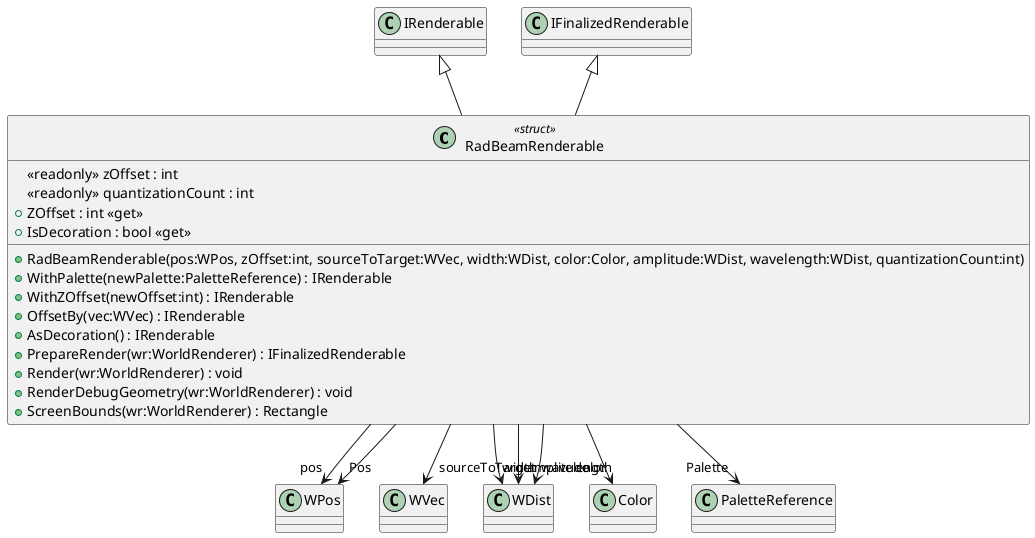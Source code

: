 @startuml
class RadBeamRenderable <<struct>> {
    <<readonly>> zOffset : int
    <<readonly>> quantizationCount : int
    + RadBeamRenderable(pos:WPos, zOffset:int, sourceToTarget:WVec, width:WDist, color:Color, amplitude:WDist, wavelength:WDist, quantizationCount:int)
    + ZOffset : int <<get>>
    + IsDecoration : bool <<get>>
    + WithPalette(newPalette:PaletteReference) : IRenderable
    + WithZOffset(newOffset:int) : IRenderable
    + OffsetBy(vec:WVec) : IRenderable
    + AsDecoration() : IRenderable
    + PrepareRender(wr:WorldRenderer) : IFinalizedRenderable
    + Render(wr:WorldRenderer) : void
    + RenderDebugGeometry(wr:WorldRenderer) : void
    + ScreenBounds(wr:WorldRenderer) : Rectangle
}
IRenderable <|-- RadBeamRenderable
IFinalizedRenderable <|-- RadBeamRenderable
RadBeamRenderable --> "pos" WPos
RadBeamRenderable --> "sourceToTarget" WVec
RadBeamRenderable --> "width" WDist
RadBeamRenderable --> "color" Color
RadBeamRenderable --> "amplitude" WDist
RadBeamRenderable --> "wavelength" WDist
RadBeamRenderable --> "Pos" WPos
RadBeamRenderable --> "Palette" PaletteReference
@enduml
